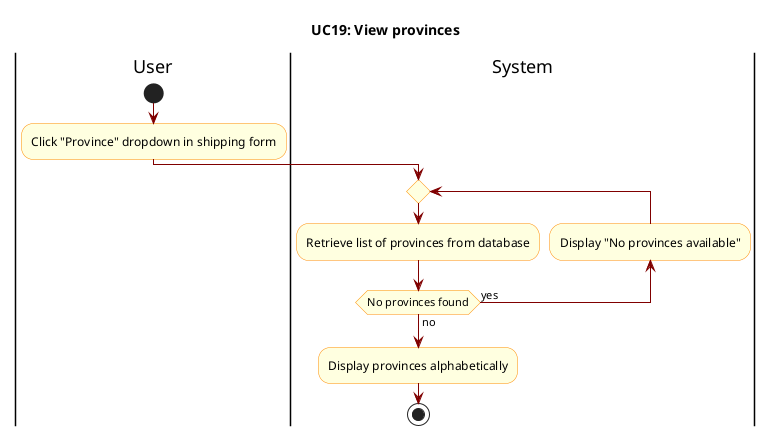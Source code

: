@startuml

skinparam ActivityBackgroundColor LightYellow
skinparam ActivityBorderColor DarkOrange
skinparam ArrowColor Maroon

title UC19: View provinces

|User|
start
:Click "Province" dropdown in shipping form;

|System|
repeat
  :Retrieve list of provinces from database;
  backward :Display "No provinces available";
repeat while (No provinces found) is (yes) not (no)

:Display provinces alphabetically;

stop

@enduml
